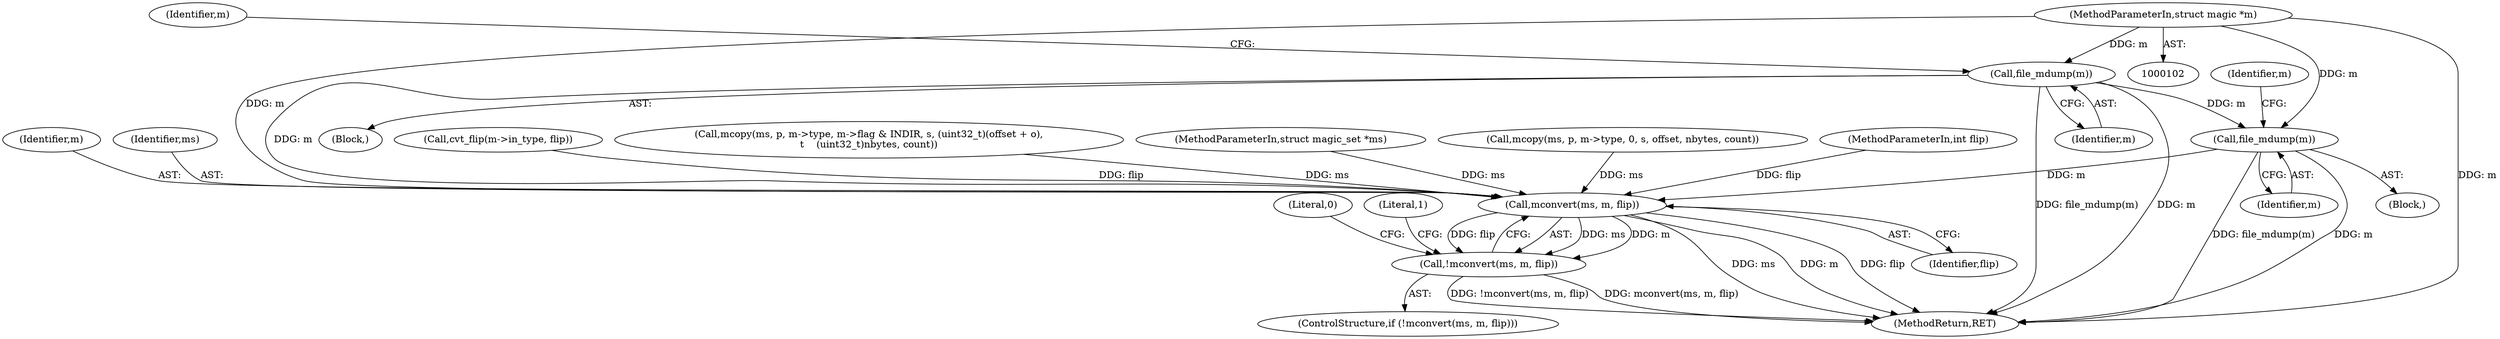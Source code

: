 digraph "0_file_447558595a3650db2886cd2f416ad0beba965801@pointer" {
"1000105" [label="(MethodParameterIn,struct magic *m)"];
"1000214" [label="(Call,file_mdump(m))"];
"1002388" [label="(Call,file_mdump(m))"];
"1002705" [label="(Call,mconvert(ms, m, flip))"];
"1002704" [label="(Call,!mconvert(ms, m, flip))"];
"1000424" [label="(Call,cvt_flip(m->in_type, flip))"];
"1000157" [label="(Call,mcopy(ms, p, m->type, m->flag & INDIR, s, (uint32_t)(offset + o),\n\t    (uint32_t)nbytes, count))"];
"1000105" [label="(MethodParameterIn,struct magic *m)"];
"1002389" [label="(Identifier,m)"];
"1000103" [label="(MethodParameterIn,struct magic_set *ms)"];
"1002710" [label="(Literal,0)"];
"1002708" [label="(Identifier,flip)"];
"1002349" [label="(Call,mcopy(ms, p, m->type, 0, s, offset, nbytes, count))"];
"1002712" [label="(Literal,1)"];
"1002705" [label="(Call,mconvert(ms, m, flip))"];
"1000219" [label="(Identifier,m)"];
"1002703" [label="(ControlStructure,if (!mconvert(ms, m, flip)))"];
"1002392" [label="(Identifier,m)"];
"1000111" [label="(MethodParameterIn,int flip)"];
"1002713" [label="(MethodReturn,RET)"];
"1000214" [label="(Call,file_mdump(m))"];
"1002388" [label="(Call,file_mdump(m))"];
"1000191" [label="(Block,)"];
"1002704" [label="(Call,!mconvert(ms, m, flip))"];
"1002707" [label="(Identifier,m)"];
"1002378" [label="(Block,)"];
"1002706" [label="(Identifier,ms)"];
"1000215" [label="(Identifier,m)"];
"1000105" -> "1000102"  [label="AST: "];
"1000105" -> "1002713"  [label="DDG: m"];
"1000105" -> "1000214"  [label="DDG: m"];
"1000105" -> "1002388"  [label="DDG: m"];
"1000105" -> "1002705"  [label="DDG: m"];
"1000214" -> "1000191"  [label="AST: "];
"1000214" -> "1000215"  [label="CFG: "];
"1000215" -> "1000214"  [label="AST: "];
"1000219" -> "1000214"  [label="CFG: "];
"1000214" -> "1002713"  [label="DDG: file_mdump(m)"];
"1000214" -> "1002713"  [label="DDG: m"];
"1000214" -> "1002388"  [label="DDG: m"];
"1000214" -> "1002705"  [label="DDG: m"];
"1002388" -> "1002378"  [label="AST: "];
"1002388" -> "1002389"  [label="CFG: "];
"1002389" -> "1002388"  [label="AST: "];
"1002392" -> "1002388"  [label="CFG: "];
"1002388" -> "1002713"  [label="DDG: file_mdump(m)"];
"1002388" -> "1002713"  [label="DDG: m"];
"1002388" -> "1002705"  [label="DDG: m"];
"1002705" -> "1002704"  [label="AST: "];
"1002705" -> "1002708"  [label="CFG: "];
"1002706" -> "1002705"  [label="AST: "];
"1002707" -> "1002705"  [label="AST: "];
"1002708" -> "1002705"  [label="AST: "];
"1002704" -> "1002705"  [label="CFG: "];
"1002705" -> "1002713"  [label="DDG: ms"];
"1002705" -> "1002713"  [label="DDG: m"];
"1002705" -> "1002713"  [label="DDG: flip"];
"1002705" -> "1002704"  [label="DDG: ms"];
"1002705" -> "1002704"  [label="DDG: m"];
"1002705" -> "1002704"  [label="DDG: flip"];
"1002349" -> "1002705"  [label="DDG: ms"];
"1000157" -> "1002705"  [label="DDG: ms"];
"1000103" -> "1002705"  [label="DDG: ms"];
"1000424" -> "1002705"  [label="DDG: flip"];
"1000111" -> "1002705"  [label="DDG: flip"];
"1002704" -> "1002703"  [label="AST: "];
"1002710" -> "1002704"  [label="CFG: "];
"1002712" -> "1002704"  [label="CFG: "];
"1002704" -> "1002713"  [label="DDG: !mconvert(ms, m, flip)"];
"1002704" -> "1002713"  [label="DDG: mconvert(ms, m, flip)"];
}

